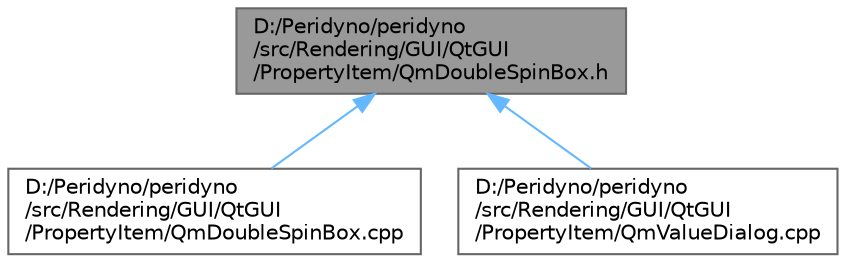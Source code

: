 digraph "D:/Peridyno/peridyno/src/Rendering/GUI/QtGUI/PropertyItem/QmDoubleSpinBox.h"
{
 // LATEX_PDF_SIZE
  bgcolor="transparent";
  edge [fontname=Helvetica,fontsize=10,labelfontname=Helvetica,labelfontsize=10];
  node [fontname=Helvetica,fontsize=10,shape=box,height=0.2,width=0.4];
  Node1 [id="Node000001",label="D:/Peridyno/peridyno\l/src/Rendering/GUI/QtGUI\l/PropertyItem/QmDoubleSpinBox.h",height=0.2,width=0.4,color="gray40", fillcolor="grey60", style="filled", fontcolor="black",tooltip=" "];
  Node1 -> Node2 [id="edge1_Node000001_Node000002",dir="back",color="steelblue1",style="solid",tooltip=" "];
  Node2 [id="Node000002",label="D:/Peridyno/peridyno\l/src/Rendering/GUI/QtGUI\l/PropertyItem/QmDoubleSpinBox.cpp",height=0.2,width=0.4,color="grey40", fillcolor="white", style="filled",URL="$_qm_double_spin_box_8cpp.html",tooltip=" "];
  Node1 -> Node3 [id="edge2_Node000001_Node000003",dir="back",color="steelblue1",style="solid",tooltip=" "];
  Node3 [id="Node000003",label="D:/Peridyno/peridyno\l/src/Rendering/GUI/QtGUI\l/PropertyItem/QmValueDialog.cpp",height=0.2,width=0.4,color="grey40", fillcolor="white", style="filled",URL="$_qm_value_dialog_8cpp.html",tooltip=" "];
}
